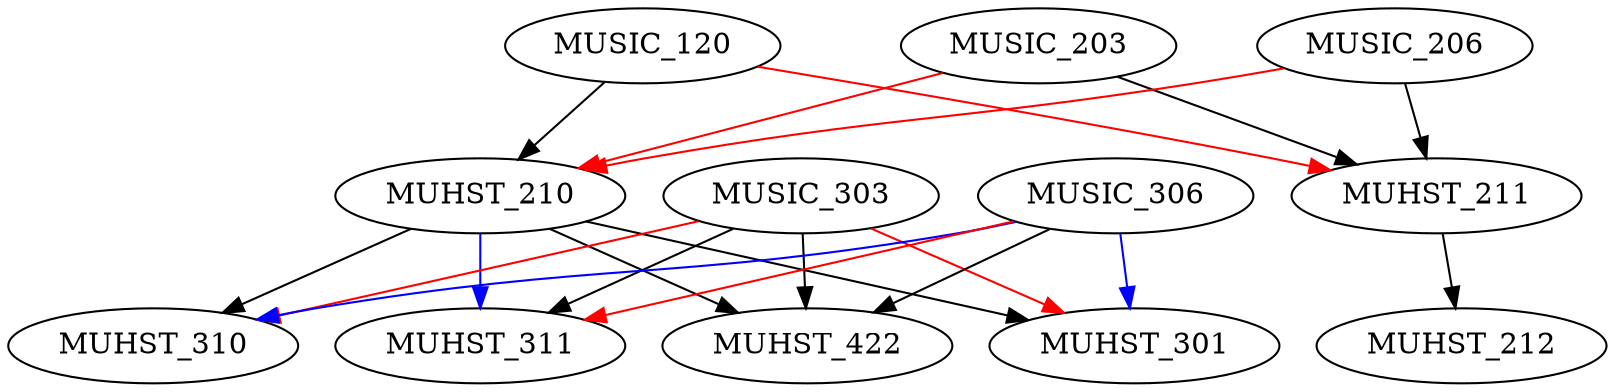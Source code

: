 digraph G {
    edge [color=black];
    MUSIC_120 -> MUHST_210;
    edge [color=red];
    MUSIC_203 -> MUHST_210;
    MUSIC_206 -> MUHST_210;
    edge [color=black];
    MUSIC_203 -> MUHST_211;
    MUSIC_206 -> MUHST_211;
    edge [color=red];
    MUSIC_120 -> MUHST_211;
    edge [color=black];
    MUHST_211 -> MUHST_212;
    edge [color=black];
    MUHST_210 -> MUHST_301;
    edge [color=red];
    MUSIC_303 -> MUHST_301;
    edge [color=blue];
    MUSIC_306 -> MUHST_301;
    edge [color=black];
    MUHST_210 -> MUHST_310;
    edge [color=red];
    MUSIC_303 -> MUHST_310;
    edge [color=blue];
    MUSIC_306 -> MUHST_310;
    edge [color=black];
    MUSIC_303 -> MUHST_311;
    edge [color=red];
    MUSIC_306 -> MUHST_311;
    edge [color=blue];
    MUHST_210 -> MUHST_311;
    edge [color=black];
    MUHST_210 -> MUHST_422;
    MUSIC_303 -> MUHST_422;
    MUSIC_306 -> MUHST_422;
}
